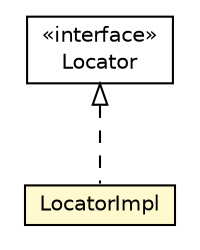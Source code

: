 #!/usr/local/bin/dot
#
# Class diagram 
# Generated by UMLGraph version R5_6-24-gf6e263 (http://www.umlgraph.org/)
#

digraph G {
	edge [fontname="Helvetica",fontsize=10,labelfontname="Helvetica",labelfontsize=10];
	node [fontname="Helvetica",fontsize=10,shape=plaintext];
	nodesep=0.25;
	ranksep=0.5;
	// ch.ethz.iks.slp.Locator
	c280403 [label=<<table title="ch.ethz.iks.slp.Locator" border="0" cellborder="1" cellspacing="0" cellpadding="2" port="p" href="../Locator.html">
		<tr><td><table border="0" cellspacing="0" cellpadding="1">
<tr><td align="center" balign="center"> &#171;interface&#187; </td></tr>
<tr><td align="center" balign="center"> Locator </td></tr>
		</table></td></tr>
		</table>>, URL="../Locator.html", fontname="Helvetica", fontcolor="black", fontsize=10.0];
	// ch.ethz.iks.slp.impl.LocatorImpl
	c280410 [label=<<table title="ch.ethz.iks.slp.impl.LocatorImpl" border="0" cellborder="1" cellspacing="0" cellpadding="2" port="p" bgcolor="lemonChiffon" href="./LocatorImpl.html">
		<tr><td><table border="0" cellspacing="0" cellpadding="1">
<tr><td align="center" balign="center"> LocatorImpl </td></tr>
		</table></td></tr>
		</table>>, URL="./LocatorImpl.html", fontname="Helvetica", fontcolor="black", fontsize=10.0];
	//ch.ethz.iks.slp.impl.LocatorImpl implements ch.ethz.iks.slp.Locator
	c280403:p -> c280410:p [dir=back,arrowtail=empty,style=dashed];
}


